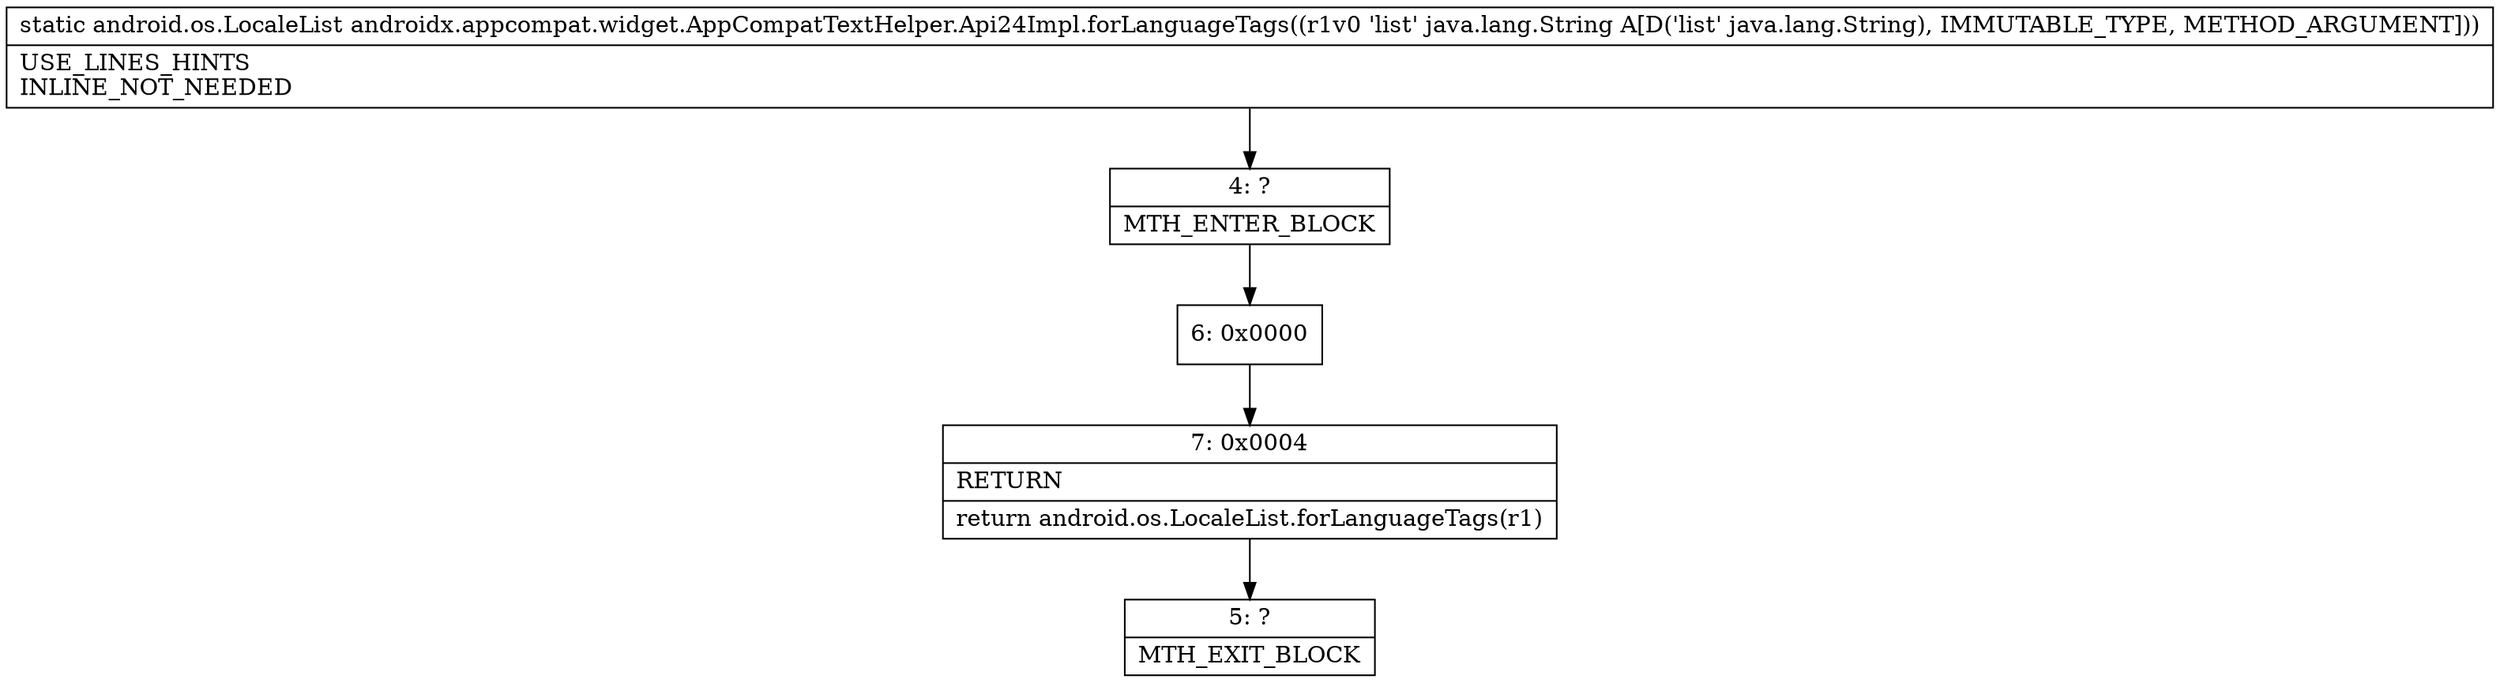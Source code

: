 digraph "CFG forandroidx.appcompat.widget.AppCompatTextHelper.Api24Impl.forLanguageTags(Ljava\/lang\/String;)Landroid\/os\/LocaleList;" {
Node_4 [shape=record,label="{4\:\ ?|MTH_ENTER_BLOCK\l}"];
Node_6 [shape=record,label="{6\:\ 0x0000}"];
Node_7 [shape=record,label="{7\:\ 0x0004|RETURN\l|return android.os.LocaleList.forLanguageTags(r1)\l}"];
Node_5 [shape=record,label="{5\:\ ?|MTH_EXIT_BLOCK\l}"];
MethodNode[shape=record,label="{static android.os.LocaleList androidx.appcompat.widget.AppCompatTextHelper.Api24Impl.forLanguageTags((r1v0 'list' java.lang.String A[D('list' java.lang.String), IMMUTABLE_TYPE, METHOD_ARGUMENT]))  | USE_LINES_HINTS\lINLINE_NOT_NEEDED\l}"];
MethodNode -> Node_4;Node_4 -> Node_6;
Node_6 -> Node_7;
Node_7 -> Node_5;
}

